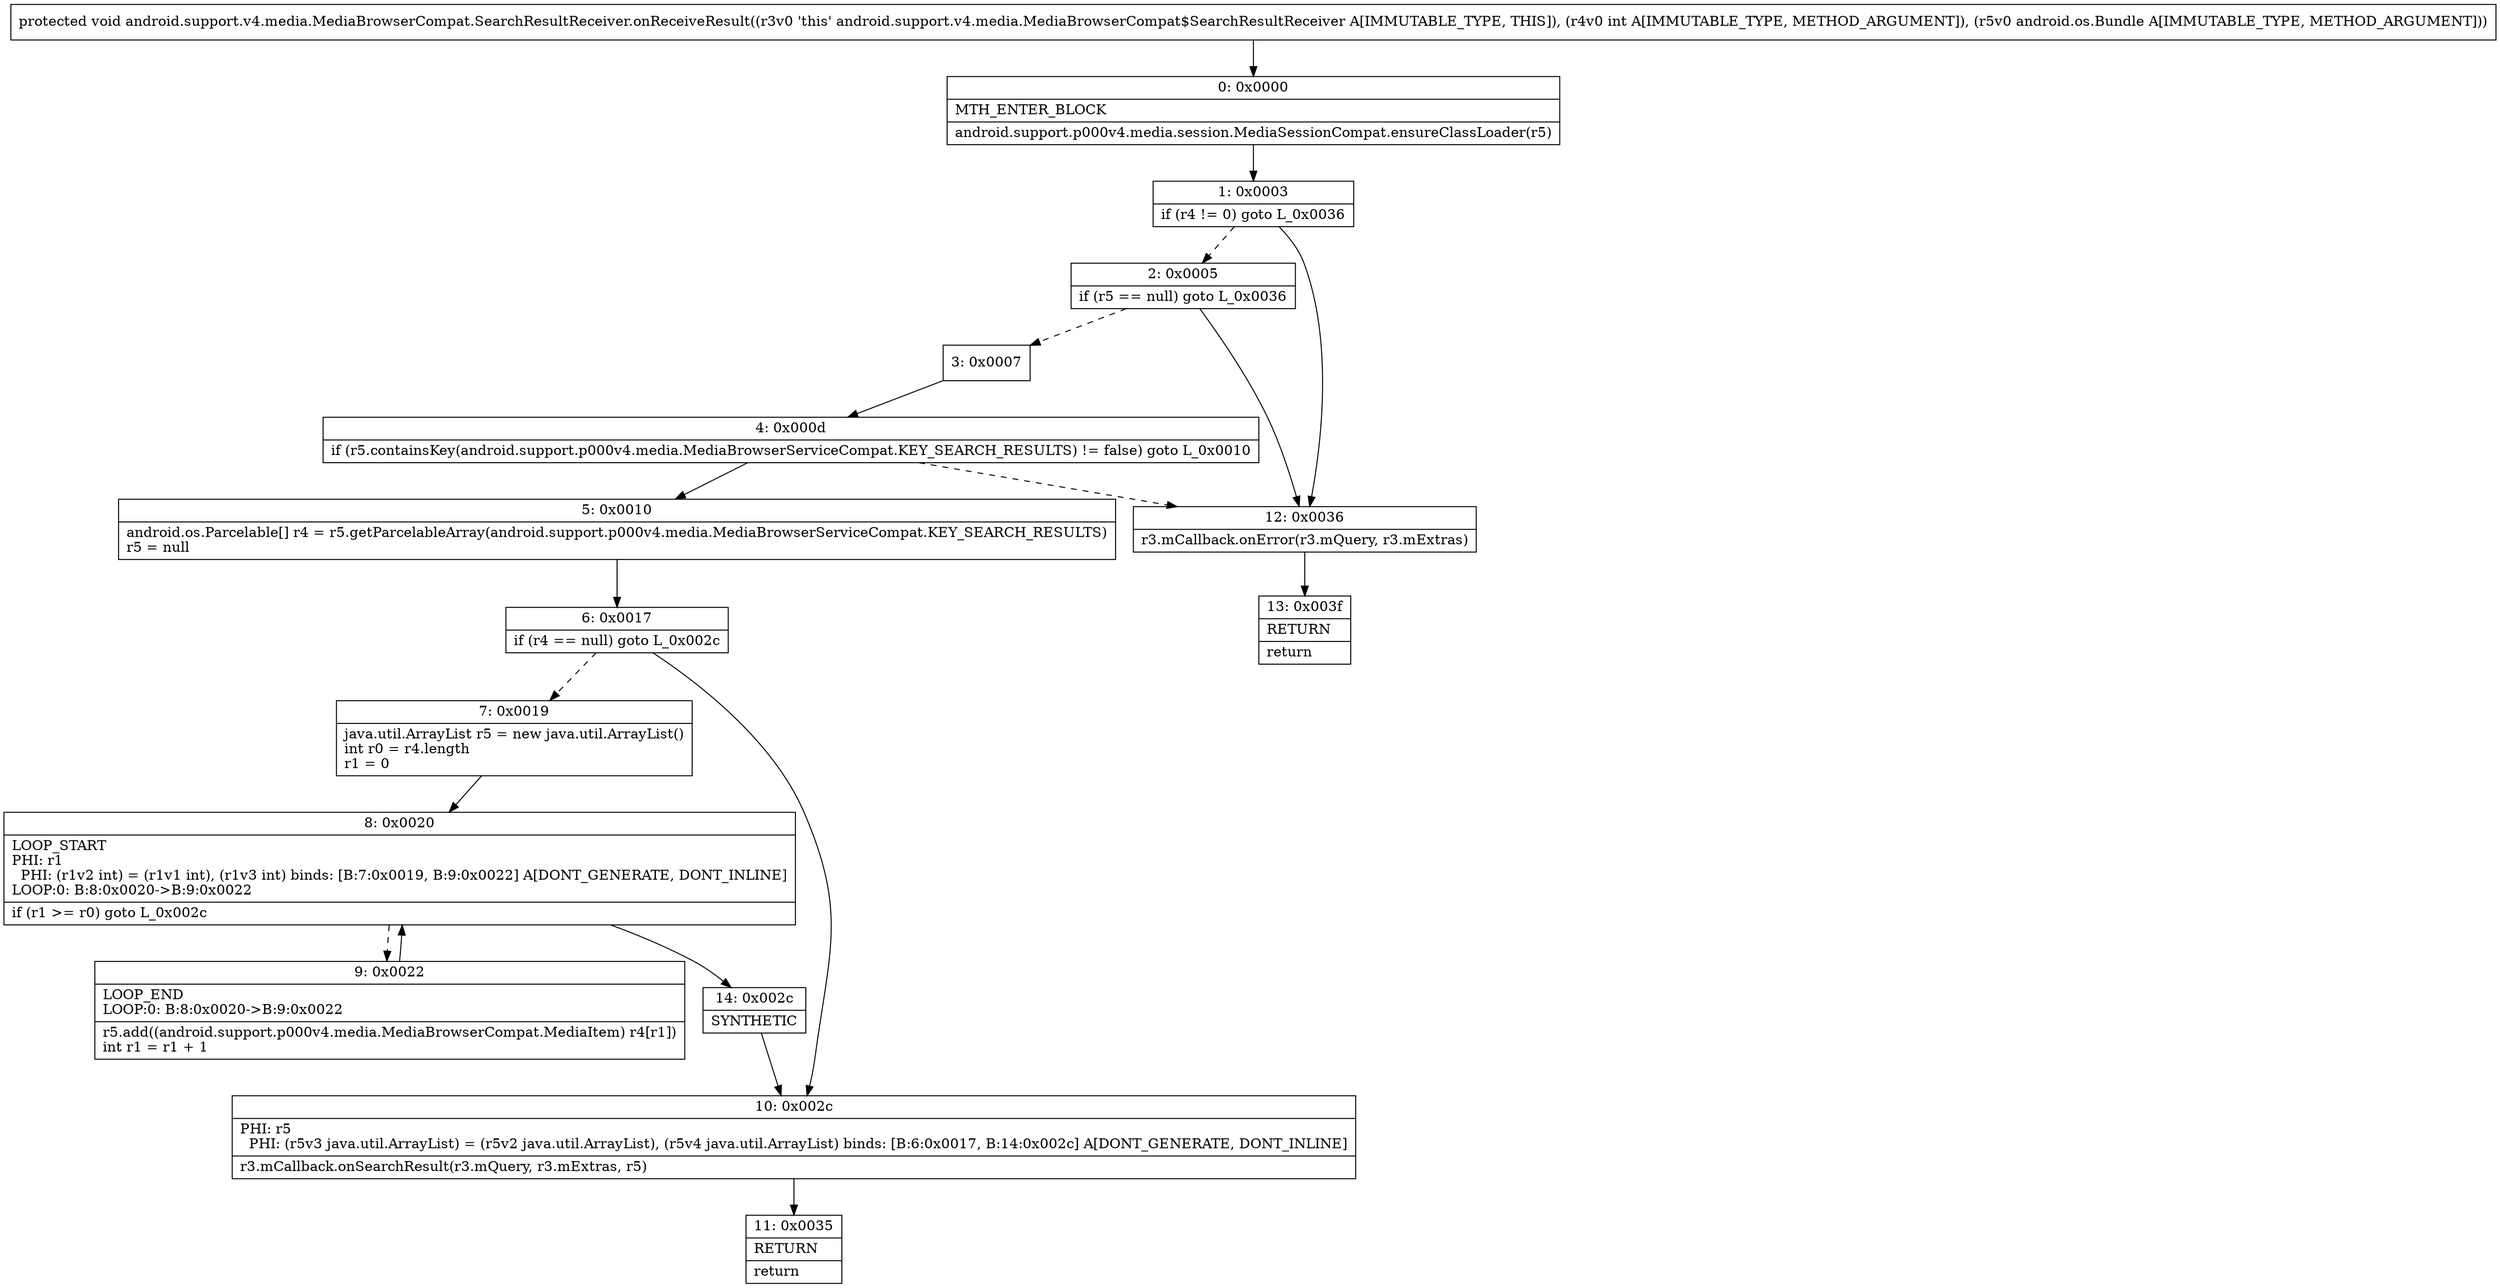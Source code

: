 digraph "CFG forandroid.support.v4.media.MediaBrowserCompat.SearchResultReceiver.onReceiveResult(ILandroid\/os\/Bundle;)V" {
Node_0 [shape=record,label="{0\:\ 0x0000|MTH_ENTER_BLOCK\l|android.support.p000v4.media.session.MediaSessionCompat.ensureClassLoader(r5)\l}"];
Node_1 [shape=record,label="{1\:\ 0x0003|if (r4 != 0) goto L_0x0036\l}"];
Node_2 [shape=record,label="{2\:\ 0x0005|if (r5 == null) goto L_0x0036\l}"];
Node_3 [shape=record,label="{3\:\ 0x0007}"];
Node_4 [shape=record,label="{4\:\ 0x000d|if (r5.containsKey(android.support.p000v4.media.MediaBrowserServiceCompat.KEY_SEARCH_RESULTS) != false) goto L_0x0010\l}"];
Node_5 [shape=record,label="{5\:\ 0x0010|android.os.Parcelable[] r4 = r5.getParcelableArray(android.support.p000v4.media.MediaBrowserServiceCompat.KEY_SEARCH_RESULTS)\lr5 = null\l}"];
Node_6 [shape=record,label="{6\:\ 0x0017|if (r4 == null) goto L_0x002c\l}"];
Node_7 [shape=record,label="{7\:\ 0x0019|java.util.ArrayList r5 = new java.util.ArrayList()\lint r0 = r4.length\lr1 = 0\l}"];
Node_8 [shape=record,label="{8\:\ 0x0020|LOOP_START\lPHI: r1 \l  PHI: (r1v2 int) = (r1v1 int), (r1v3 int) binds: [B:7:0x0019, B:9:0x0022] A[DONT_GENERATE, DONT_INLINE]\lLOOP:0: B:8:0x0020\-\>B:9:0x0022\l|if (r1 \>= r0) goto L_0x002c\l}"];
Node_9 [shape=record,label="{9\:\ 0x0022|LOOP_END\lLOOP:0: B:8:0x0020\-\>B:9:0x0022\l|r5.add((android.support.p000v4.media.MediaBrowserCompat.MediaItem) r4[r1])\lint r1 = r1 + 1\l}"];
Node_10 [shape=record,label="{10\:\ 0x002c|PHI: r5 \l  PHI: (r5v3 java.util.ArrayList) = (r5v2 java.util.ArrayList), (r5v4 java.util.ArrayList) binds: [B:6:0x0017, B:14:0x002c] A[DONT_GENERATE, DONT_INLINE]\l|r3.mCallback.onSearchResult(r3.mQuery, r3.mExtras, r5)\l}"];
Node_11 [shape=record,label="{11\:\ 0x0035|RETURN\l|return\l}"];
Node_12 [shape=record,label="{12\:\ 0x0036|r3.mCallback.onError(r3.mQuery, r3.mExtras)\l}"];
Node_13 [shape=record,label="{13\:\ 0x003f|RETURN\l|return\l}"];
Node_14 [shape=record,label="{14\:\ 0x002c|SYNTHETIC\l}"];
MethodNode[shape=record,label="{protected void android.support.v4.media.MediaBrowserCompat.SearchResultReceiver.onReceiveResult((r3v0 'this' android.support.v4.media.MediaBrowserCompat$SearchResultReceiver A[IMMUTABLE_TYPE, THIS]), (r4v0 int A[IMMUTABLE_TYPE, METHOD_ARGUMENT]), (r5v0 android.os.Bundle A[IMMUTABLE_TYPE, METHOD_ARGUMENT])) }"];
MethodNode -> Node_0;
Node_0 -> Node_1;
Node_1 -> Node_2[style=dashed];
Node_1 -> Node_12;
Node_2 -> Node_3[style=dashed];
Node_2 -> Node_12;
Node_3 -> Node_4;
Node_4 -> Node_5;
Node_4 -> Node_12[style=dashed];
Node_5 -> Node_6;
Node_6 -> Node_7[style=dashed];
Node_6 -> Node_10;
Node_7 -> Node_8;
Node_8 -> Node_9[style=dashed];
Node_8 -> Node_14;
Node_9 -> Node_8;
Node_10 -> Node_11;
Node_12 -> Node_13;
Node_14 -> Node_10;
}

